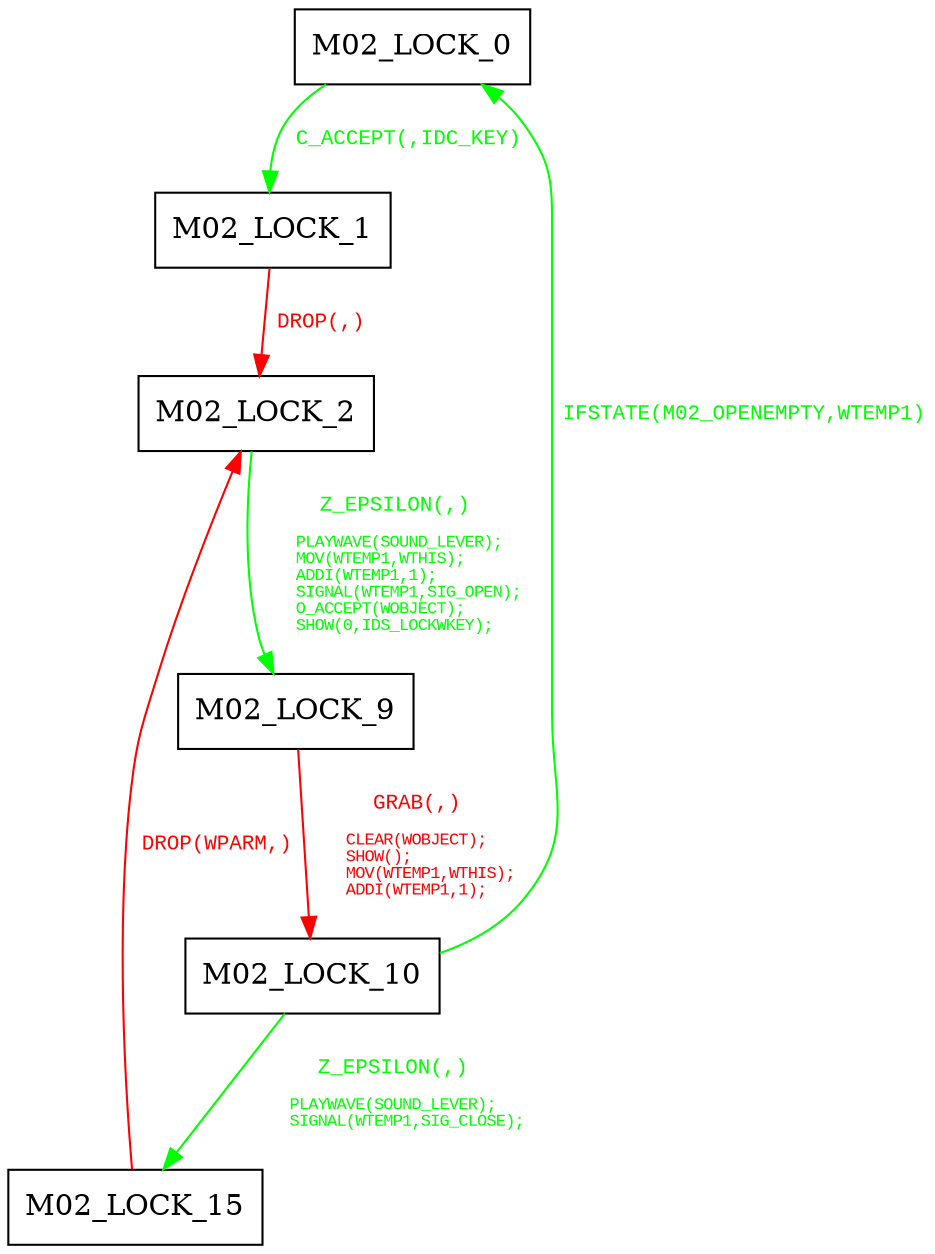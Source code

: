 digraph {
 node [shape=record];
"M02_LOCK_0" -> "M02_LOCK_1"[color=green, fontcolor=green, label=< <font face="Courier New" point-size="10">
C_ACCEPT(,IDC_KEY)<br/>
</font>>];
"M02_LOCK_1" -> "M02_LOCK_2"[color=red, fontcolor=red, label=< <font face="Courier New" point-size="10">
DROP(,)<br/>
</font>>];
"M02_LOCK_2" -> "M02_LOCK_9"[color=green, fontcolor=green, label=< <font face="Courier New" point-size="10">
Z_EPSILON(,)<br/>
<font point-size="8"><br align="left"/>
    PLAYWAVE(SOUND_LEVER);<br align="left"/>
    MOV(WTEMP1,WTHIS);<br align="left"/>
    ADDI(WTEMP1,1);<br align="left"/>
    SIGNAL(WTEMP1,SIG_OPEN);<br align="left"/>
    O_ACCEPT(WOBJECT);<br align="left"/>
    SHOW(0,IDS_LOCKWKEY);<br align="left"/>
</font></font>>];
"M02_LOCK_9" -> "M02_LOCK_10"[color=red, fontcolor=red, label=< <font face="Courier New" point-size="10">
GRAB(,)<br/>
<font point-size="8"><br align="left"/>
    CLEAR(WOBJECT);<br align="left"/>
    SHOW();<br align="left"/>
    MOV(WTEMP1,WTHIS);<br align="left"/>
    ADDI(WTEMP1,1);<br align="left"/>
</font></font>>];
"M02_LOCK_10" -> "M02_LOCK_0"[color=green, fontcolor=green, label=< <font face="Courier New" point-size="10">
IFSTATE(M02_OPENEMPTY,WTEMP1)<br/>
</font>>];
"M02_LOCK_10" -> "M02_LOCK_15"[color=green, fontcolor=green, label=< <font face="Courier New" point-size="10">
Z_EPSILON(,)<br/>
<font point-size="8"><br align="left"/>
    PLAYWAVE(SOUND_LEVER);<br align="left"/>
    SIGNAL(WTEMP1,SIG_CLOSE);<br align="left"/>
</font></font>>];
"M02_LOCK_15" -> "M02_LOCK_2"[color=red, fontcolor=red, label=< <font face="Courier New" point-size="10">
DROP(WPARM,)<br/>
</font>>];
}
